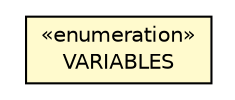 #!/usr/local/bin/dot
#
# Class diagram 
# Generated by UMLGraph version R5_6-24-gf6e263 (http://www.umlgraph.org/)
#

digraph G {
	edge [fontname="Helvetica",fontsize=10,labelfontname="Helvetica",labelfontsize=10];
	node [fontname="Helvetica",fontsize=10,shape=plaintext];
	nodesep=0.25;
	ranksep=0.5;
	// com.orientechnologies.orient.server.handler.OAutomaticBackup.VARIABLES
	c678352 [label=<<table title="com.orientechnologies.orient.server.handler.OAutomaticBackup.VARIABLES" border="0" cellborder="1" cellspacing="0" cellpadding="2" port="p" bgcolor="lemonChiffon" href="./OAutomaticBackup.VARIABLES.html">
		<tr><td><table border="0" cellspacing="0" cellpadding="1">
<tr><td align="center" balign="center"> &#171;enumeration&#187; </td></tr>
<tr><td align="center" balign="center"> VARIABLES </td></tr>
		</table></td></tr>
		</table>>, URL="./OAutomaticBackup.VARIABLES.html", fontname="Helvetica", fontcolor="black", fontsize=10.0];
}

